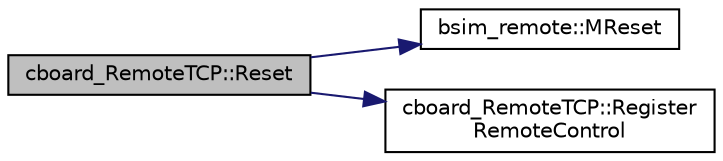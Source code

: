 digraph "cboard_RemoteTCP::Reset"
{
 // LATEX_PDF_SIZE
  edge [fontname="Helvetica",fontsize="10",labelfontname="Helvetica",labelfontsize="10"];
  node [fontname="Helvetica",fontsize="10",shape=record];
  rankdir="LR";
  Node1 [label="cboard_RemoteTCP::Reset",height=0.2,width=0.4,color="black", fillcolor="grey75", style="filled", fontcolor="black",tooltip="Reset board status."];
  Node1 -> Node2 [color="midnightblue",fontsize="10",style="solid",fontname="Helvetica"];
  Node2 [label="bsim_remote::MReset",height=0.2,width=0.4,color="black", fillcolor="white", style="filled",URL="$classbsim__remote.html#a392125f2242b257f6207aaf920a80388",tooltip="board microcontroller reset"];
  Node1 -> Node3 [color="midnightblue",fontsize="10",style="solid",fontname="Helvetica"];
  Node3 [label="cboard_RemoteTCP::Register\lRemoteControl",height=0.2,width=0.4,color="black", fillcolor="white", style="filled",URL="$classcboard___remote_t_c_p.html#ab99d7151813f0e561c57194813bee0fa",tooltip="Register remote control variables."];
}
